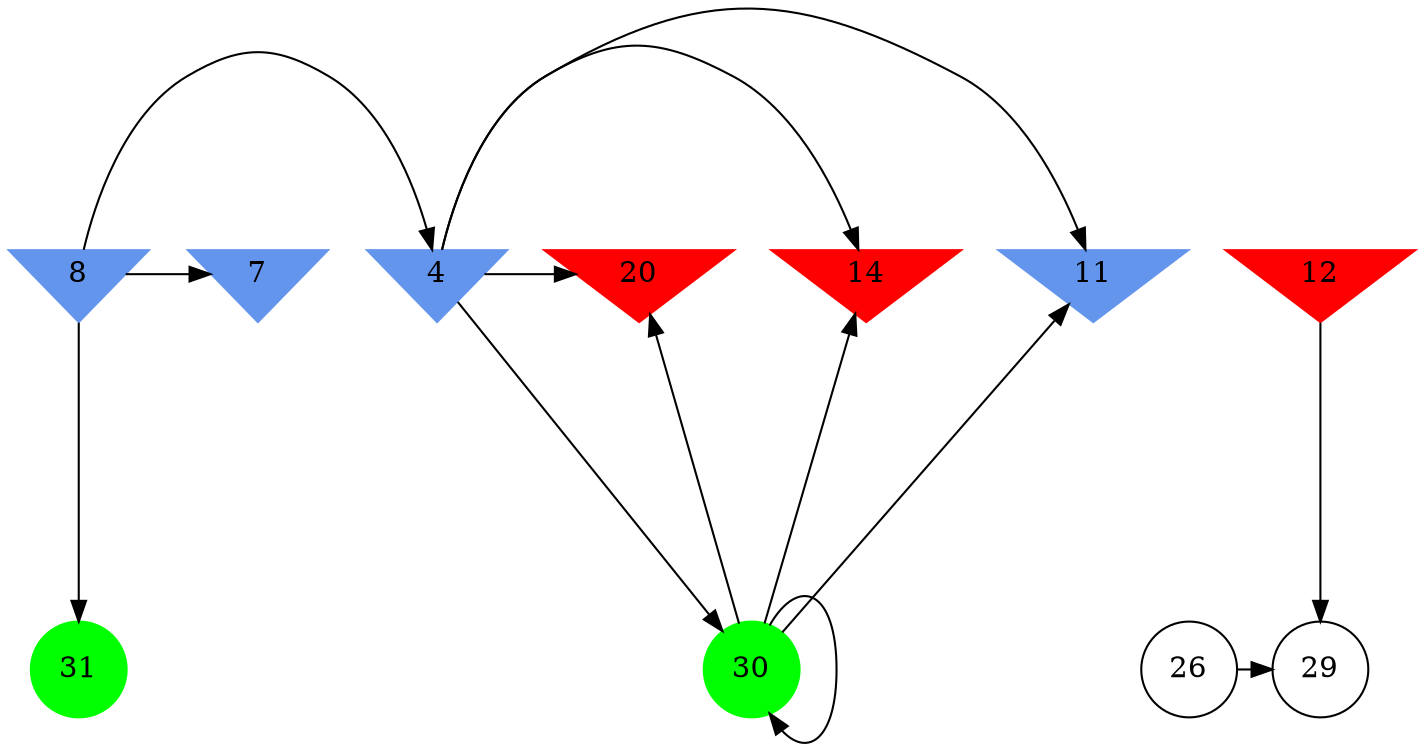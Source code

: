 digraph brain {
	ranksep=2.0;
	4 [shape=invtriangle,style=filled,color=cornflowerblue];
	7 [shape=invtriangle,style=filled,color=cornflowerblue];
	8 [shape=invtriangle,style=filled,color=cornflowerblue];
	11 [shape=invtriangle,style=filled,color=cornflowerblue];
	12 [shape=invtriangle,style=filled,color=red];
	14 [shape=invtriangle,style=filled,color=red];
	20 [shape=invtriangle,style=filled,color=red];
	26 [shape=circle,color=black];
	29 [shape=circle,color=black];
	30 [shape=circle,style=filled,color=green];
	31 [shape=circle,style=filled,color=green];
	12	->	29;
	26	->	29;
	30	->	11;
	30	->	30;
	30	->	20;
	30	->	14;
	4	->	11;
	4	->	30;
	4	->	20;
	4	->	14;
	8	->	4;
	8	->	31;
	8	->	7;
	{ rank=same; 4; 7; 8; 11; 12; 14; 20; }
	{ rank=same; 26; 29; }
	{ rank=same; 30; 31; }
}
